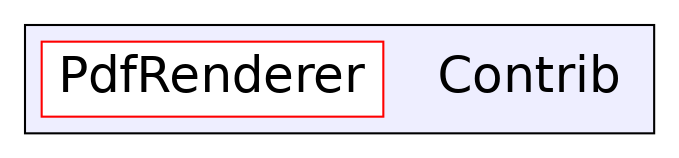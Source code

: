 digraph "C:/Users/nathanael/Documents/resizer/Contrib" {
  compound=true
  node [ fontsize="24", fontname="Helvetica"];
  edge [ labelfontsize="24", labelfontname="Helvetica"];
  subgraph clusterdir_90b50c2f20916556cfbebf8e7729840d {
    graph [ bgcolor="#eeeeff", pencolor="black", label="" URL="dir_90b50c2f20916556cfbebf8e7729840d.html"];
    dir_90b50c2f20916556cfbebf8e7729840d [shape=plaintext label="Contrib"];
    dir_107c60ddc2a0f73234ae5ae6034f1770 [shape=box label="PdfRenderer" color="red" fillcolor="white" style="filled" URL="dir_107c60ddc2a0f73234ae5ae6034f1770.html"];
  }
}
